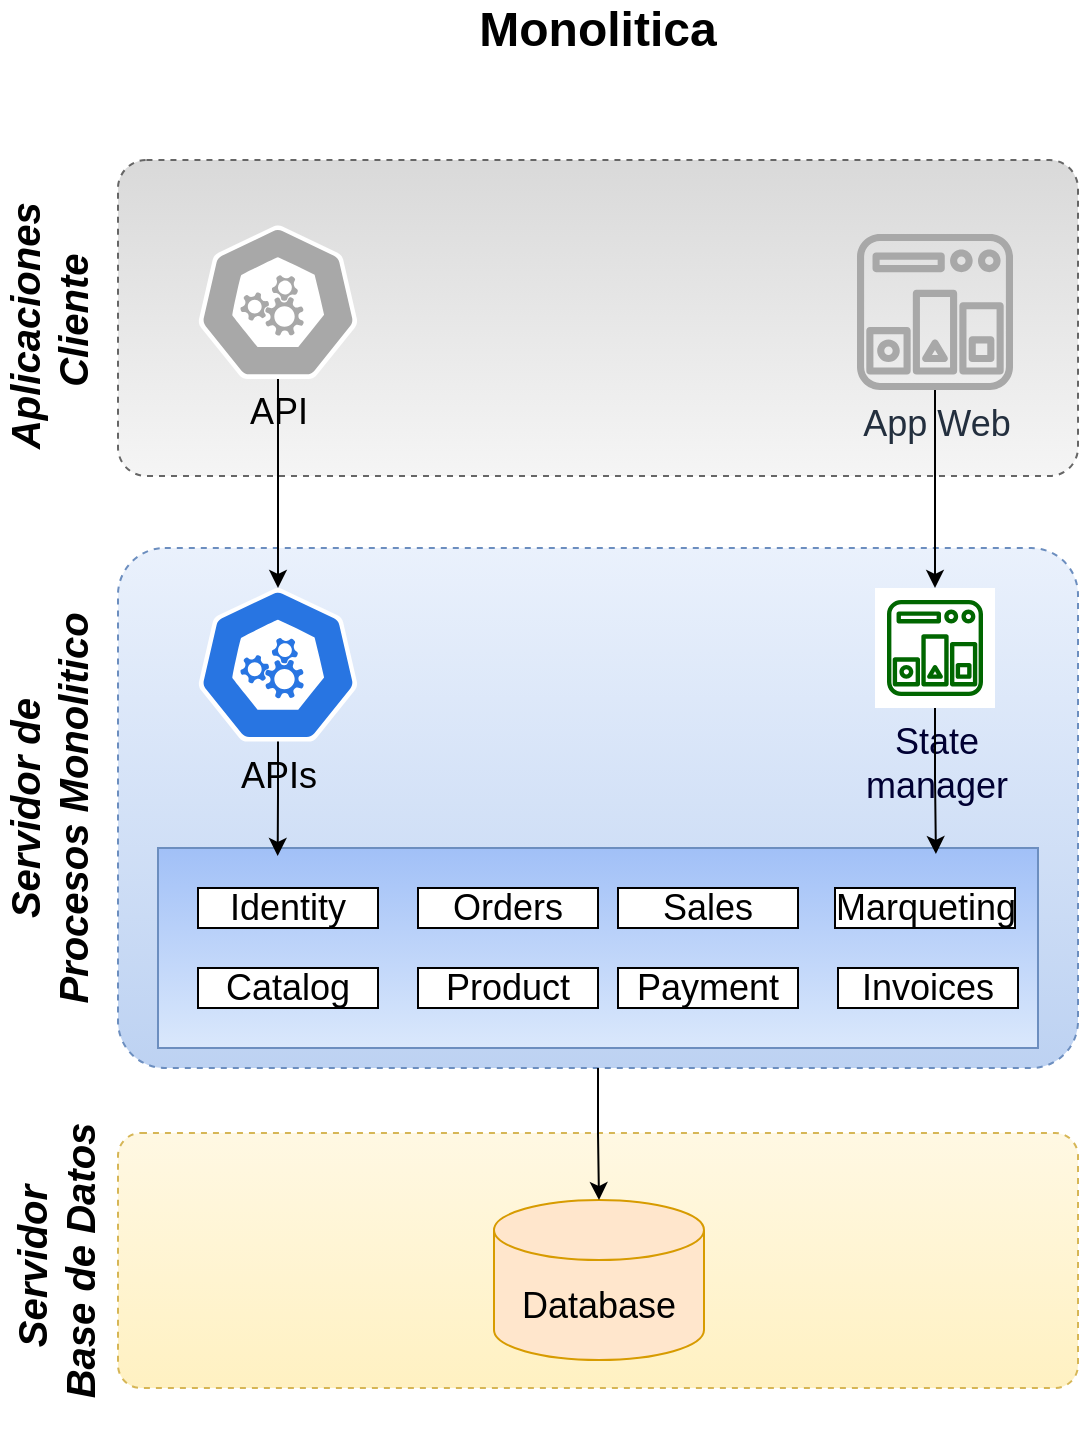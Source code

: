 <mxfile version="24.7.5" pages="3">
  <diagram id="7WJ1k1EOUhtB8v17Vkp1" name="Monolitica">
    <mxGraphModel dx="1518" dy="731" grid="1" gridSize="10" guides="1" tooltips="1" connect="1" arrows="1" fold="1" page="1" pageScale="1" pageWidth="1169" pageHeight="827" math="0" shadow="0">
      <root>
        <mxCell id="0" />
        <mxCell id="1" parent="0" />
        <mxCell id="yDUCki5_AiklFK0si5wd-4" value="" style="rounded=1;whiteSpace=wrap;html=1;fontSize=18;arcSize=9;dashed=1;fillColor=#EAF1FC;gradientColor=#BDD2F2;strokeColor=#6c8ebf;" parent="1" vertex="1">
          <mxGeometry x="345" y="284" width="480" height="260" as="geometry" />
        </mxCell>
        <mxCell id="yDUCki5_AiklFK0si5wd-22" value="" style="rounded=1;whiteSpace=wrap;html=1;fontSize=18;arcSize=9;dashed=1;fillColor=#FFF8E3;gradientColor=#FFF1C2;strokeColor=#d6b656;" parent="1" vertex="1">
          <mxGeometry x="345" y="576.5" width="480" height="127.5" as="geometry" />
        </mxCell>
        <mxCell id="yDUCki5_AiklFK0si5wd-1" value="" style="rounded=1;whiteSpace=wrap;html=1;fontSize=18;arcSize=9;dashed=1;fillColor=#f5f5f5;gradientColor=#D9D9D9;strokeColor=#666666;gradientDirection=north;" parent="1" vertex="1">
          <mxGeometry x="345" y="90" width="480" height="158" as="geometry" />
        </mxCell>
        <mxCell id="yDUCki5_AiklFK0si5wd-2" value="API" style="aspect=fixed;sketch=0;html=1;dashed=0;whitespace=wrap;verticalLabelPosition=bottom;verticalAlign=top;fillColor=#A8A8A8;strokeColor=#ffffff;points=[[0.005,0.63,0],[0.1,0.2,0],[0.9,0.2,0],[0.5,0,0],[0.995,0.63,0],[0.72,0.99,0],[0.5,1,0],[0.28,0.99,0]];shape=mxgraph.kubernetes.icon2;prIcon=api;fontSize=18;" parent="1" vertex="1">
          <mxGeometry x="385" y="122.68" width="80" height="76.8" as="geometry" />
        </mxCell>
        <mxCell id="yDUCki5_AiklFK0si5wd-20" style="edgeStyle=orthogonalEdgeStyle;rounded=0;orthogonalLoop=1;jettySize=auto;html=1;" parent="1" source="yDUCki5_AiklFK0si5wd-3" target="yDUCki5_AiklFK0si5wd-5" edge="1">
          <mxGeometry relative="1" as="geometry" />
        </mxCell>
        <mxCell id="yDUCki5_AiklFK0si5wd-3" value="App Web" style="sketch=0;outlineConnect=0;fontColor=#232F3E;gradientColor=none;fillColor=#A8A8A8;strokeColor=none;dashed=0;verticalLabelPosition=bottom;verticalAlign=top;align=center;html=1;fontSize=18;fontStyle=0;aspect=fixed;pointerEvents=1;shape=mxgraph.aws4.state_manager;" parent="1" vertex="1">
          <mxGeometry x="714.5" y="127" width="78" height="78" as="geometry" />
        </mxCell>
        <mxCell id="yDUCki5_AiklFK0si5wd-5" value="State&#xa;manager" style="sketch=0;outlineConnect=0;fontColor=#000033;gradientColor=none;strokeColor=#006600;fillColor=#ffffff;dashed=0;verticalLabelPosition=bottom;verticalAlign=top;align=center;html=1;fontSize=18;fontStyle=0;aspect=fixed;shape=mxgraph.aws4.resourceIcon;resIcon=mxgraph.aws4.state_manager;" parent="1" vertex="1">
          <mxGeometry x="723.5" y="304" width="60" height="60" as="geometry" />
        </mxCell>
        <mxCell id="yDUCki5_AiklFK0si5wd-6" value="APIs" style="aspect=fixed;sketch=0;html=1;dashed=0;whitespace=wrap;verticalLabelPosition=bottom;verticalAlign=top;fillColor=#2875E2;strokeColor=#ffffff;points=[[0.005,0.63,0],[0.1,0.2,0],[0.9,0.2,0],[0.5,0,0],[0.995,0.63,0],[0.72,0.99,0],[0.5,1,0],[0.28,0.99,0]];shape=mxgraph.kubernetes.icon2;prIcon=api;fontSize=18;" parent="1" vertex="1">
          <mxGeometry x="385" y="304" width="80" height="76.8" as="geometry" />
        </mxCell>
        <mxCell id="yDUCki5_AiklFK0si5wd-7" value="" style="rounded=0;whiteSpace=wrap;html=1;fontSize=18;fillColor=#dae8fc;gradientColor=#A1C0F7;strokeColor=#6c8ebf;gradientDirection=north;" parent="1" vertex="1">
          <mxGeometry x="365" y="434" width="440" height="100" as="geometry" />
        </mxCell>
        <mxCell id="yDUCki5_AiklFK0si5wd-8" value="Identity" style="rounded=0;whiteSpace=wrap;html=1;fontSize=18;" parent="1" vertex="1">
          <mxGeometry x="385" y="454" width="90" height="20" as="geometry" />
        </mxCell>
        <mxCell id="yDUCki5_AiklFK0si5wd-9" value="Orders" style="rounded=0;whiteSpace=wrap;html=1;fontSize=18;" parent="1" vertex="1">
          <mxGeometry x="495" y="454" width="90" height="20" as="geometry" />
        </mxCell>
        <mxCell id="yDUCki5_AiklFK0si5wd-10" value="Sales" style="rounded=0;whiteSpace=wrap;html=1;fontSize=18;" parent="1" vertex="1">
          <mxGeometry x="595" y="454" width="90" height="20" as="geometry" />
        </mxCell>
        <mxCell id="yDUCki5_AiklFK0si5wd-11" value="Marqueting" style="rounded=0;whiteSpace=wrap;html=1;fontSize=18;" parent="1" vertex="1">
          <mxGeometry x="703.5" y="454" width="90" height="20" as="geometry" />
        </mxCell>
        <mxCell id="yDUCki5_AiklFK0si5wd-12" value="Product" style="rounded=0;whiteSpace=wrap;html=1;fontSize=18;" parent="1" vertex="1">
          <mxGeometry x="495" y="494" width="90" height="20" as="geometry" />
        </mxCell>
        <mxCell id="yDUCki5_AiklFK0si5wd-13" value="Catalog" style="rounded=0;whiteSpace=wrap;html=1;fontSize=18;" parent="1" vertex="1">
          <mxGeometry x="385" y="494" width="90" height="20" as="geometry" />
        </mxCell>
        <mxCell id="yDUCki5_AiklFK0si5wd-14" value="Payment" style="rounded=0;whiteSpace=wrap;html=1;fontSize=18;" parent="1" vertex="1">
          <mxGeometry x="595" y="494" width="90" height="20" as="geometry" />
        </mxCell>
        <mxCell id="yDUCki5_AiklFK0si5wd-15" value="Invoices" style="rounded=0;whiteSpace=wrap;html=1;fontSize=18;" parent="1" vertex="1">
          <mxGeometry x="705" y="494" width="90" height="20" as="geometry" />
        </mxCell>
        <mxCell id="yDUCki5_AiklFK0si5wd-16" style="edgeStyle=orthogonalEdgeStyle;rounded=0;orthogonalLoop=1;jettySize=auto;html=1;entryX=0.884;entryY=0.03;entryDx=0;entryDy=0;entryPerimeter=0;fontSize=18;" parent="1" source="yDUCki5_AiklFK0si5wd-5" target="yDUCki5_AiklFK0si5wd-7" edge="1">
          <mxGeometry relative="1" as="geometry" />
        </mxCell>
        <mxCell id="yDUCki5_AiklFK0si5wd-17" style="edgeStyle=orthogonalEdgeStyle;rounded=0;orthogonalLoop=1;jettySize=auto;html=1;entryX=0.136;entryY=0.04;entryDx=0;entryDy=0;entryPerimeter=0;fontSize=18;" parent="1" source="yDUCki5_AiklFK0si5wd-6" target="yDUCki5_AiklFK0si5wd-7" edge="1">
          <mxGeometry relative="1" as="geometry" />
        </mxCell>
        <mxCell id="yDUCki5_AiklFK0si5wd-18" value="Database" style="shape=cylinder3;whiteSpace=wrap;html=1;boundedLbl=1;backgroundOutline=1;size=15;fillColor=#ffe6cc;strokeColor=#d79b00;fontSize=18;" parent="1" vertex="1">
          <mxGeometry x="533" y="610" width="105" height="80" as="geometry" />
        </mxCell>
        <mxCell id="yDUCki5_AiklFK0si5wd-19" style="edgeStyle=orthogonalEdgeStyle;rounded=0;orthogonalLoop=1;jettySize=auto;html=1;entryX=0.5;entryY=0;entryDx=0;entryDy=0;entryPerimeter=0;fontSize=18;" parent="1" source="yDUCki5_AiklFK0si5wd-4" target="yDUCki5_AiklFK0si5wd-18" edge="1">
          <mxGeometry relative="1" as="geometry" />
        </mxCell>
        <mxCell id="yDUCki5_AiklFK0si5wd-21" style="edgeStyle=orthogonalEdgeStyle;rounded=0;orthogonalLoop=1;jettySize=auto;html=1;entryX=0.5;entryY=0;entryDx=0;entryDy=0;entryPerimeter=0;" parent="1" source="yDUCki5_AiklFK0si5wd-2" target="yDUCki5_AiklFK0si5wd-6" edge="1">
          <mxGeometry relative="1" as="geometry" />
        </mxCell>
        <mxCell id="yDUCki5_AiklFK0si5wd-23" value="Aplicaciones&amp;nbsp;&lt;div&gt;Cliente&lt;/div&gt;" style="text;html=1;align=center;verticalAlign=middle;whiteSpace=wrap;rounded=0;fontSize=20;fontStyle=3;rotation=-90;" parent="1" vertex="1">
          <mxGeometry x="210" y="155.08" width="200" height="30" as="geometry" />
        </mxCell>
        <mxCell id="yDUCki5_AiklFK0si5wd-24" value="Servidor&amp;nbsp;&lt;div&gt;Base de Datos&lt;/div&gt;" style="text;html=1;align=center;verticalAlign=middle;whiteSpace=wrap;rounded=0;fontSize=20;fontStyle=3;rotation=-90;" parent="1" vertex="1">
          <mxGeometry x="217" y="625.25" width="193" height="30" as="geometry" />
        </mxCell>
        <mxCell id="yDUCki5_AiklFK0si5wd-25" value="Servidor de Procesos Monolitico" style="text;html=1;align=center;verticalAlign=middle;whiteSpace=wrap;rounded=0;fontSize=20;fontStyle=3;rotation=-90;" parent="1" vertex="1">
          <mxGeometry x="210" y="399" width="200" height="30" as="geometry" />
        </mxCell>
        <mxCell id="yDUCki5_AiklFK0si5wd-27" value="Monolitica" style="text;html=1;align=center;verticalAlign=middle;whiteSpace=wrap;rounded=0;fontSize=24;fontStyle=1" parent="1" vertex="1">
          <mxGeometry x="480" y="10" width="210" height="30" as="geometry" />
        </mxCell>
      </root>
    </mxGraphModel>
  </diagram>
  <diagram id="kv1NkubVBqemww5eLgUQ" name="Microservicios">
    <mxGraphModel dx="1290" dy="621" grid="1" gridSize="10" guides="1" tooltips="1" connect="1" arrows="1" fold="1" page="1" pageScale="1" pageWidth="1169" pageHeight="827" math="0" shadow="0">
      <root>
        <mxCell id="0" />
        <mxCell id="1" parent="0" />
        <mxCell id="uDVpMdKTiAAkaG3sgZy--1" value="" style="rounded=1;whiteSpace=wrap;html=1;fontSize=18;arcSize=9;dashed=1;fillColor=#fff2cc;strokeColor=#d6b656;" parent="1" vertex="1">
          <mxGeometry x="186" y="284" width="870" height="260" as="geometry" />
        </mxCell>
        <mxCell id="uDVpMdKTiAAkaG3sgZy--3" value="" style="rounded=1;whiteSpace=wrap;html=1;fontSize=18;arcSize=9;dashed=1;fillColor=#f5f5f5;gradientColor=#D9D9D9;strokeColor=#666666;gradientDirection=north;" parent="1" vertex="1">
          <mxGeometry x="345" y="90" width="480" height="158" as="geometry" />
        </mxCell>
        <mxCell id="uDVpMdKTiAAkaG3sgZy--4" value="API" style="aspect=fixed;sketch=0;html=1;dashed=0;whitespace=wrap;verticalLabelPosition=bottom;verticalAlign=top;fillColor=#A8A8A8;strokeColor=#ffffff;points=[[0.005,0.63,0],[0.1,0.2,0],[0.9,0.2,0],[0.5,0,0],[0.995,0.63,0],[0.72,0.99,0],[0.5,1,0],[0.28,0.99,0]];shape=mxgraph.kubernetes.icon2;prIcon=api;fontSize=18;" parent="1" vertex="1">
          <mxGeometry x="385" y="122.68" width="80" height="76.8" as="geometry" />
        </mxCell>
        <mxCell id="uDVpMdKTiAAkaG3sgZy--5" style="edgeStyle=orthogonalEdgeStyle;rounded=0;orthogonalLoop=1;jettySize=auto;html=1;" parent="1" source="uDVpMdKTiAAkaG3sgZy--6" edge="1">
          <mxGeometry relative="1" as="geometry">
            <mxPoint x="753.5" y="304" as="targetPoint" />
          </mxGeometry>
        </mxCell>
        <mxCell id="uDVpMdKTiAAkaG3sgZy--6" value="App Web" style="sketch=0;outlineConnect=0;fontColor=#232F3E;gradientColor=none;fillColor=#A8A8A8;strokeColor=none;dashed=0;verticalLabelPosition=bottom;verticalAlign=top;align=center;html=1;fontSize=18;fontStyle=0;aspect=fixed;pointerEvents=1;shape=mxgraph.aws4.state_manager;" parent="1" vertex="1">
          <mxGeometry x="714.5" y="127" width="78" height="78" as="geometry" />
        </mxCell>
        <mxCell id="uDVpMdKTiAAkaG3sgZy--9" value="API GATEWAY" style="rounded=0;whiteSpace=wrap;html=1;fontSize=18;fillColor=#dae8fc;strokeColor=#6c8ebf;gradientDirection=north;" parent="1" vertex="1">
          <mxGeometry x="206" y="310" width="830" height="36" as="geometry" />
        </mxCell>
        <mxCell id="uDVpMdKTiAAkaG3sgZy--22" style="edgeStyle=orthogonalEdgeStyle;rounded=0;orthogonalLoop=1;jettySize=auto;html=1;entryX=0.5;entryY=0;entryDx=0;entryDy=0;entryPerimeter=0;" parent="1" source="uDVpMdKTiAAkaG3sgZy--4" edge="1">
          <mxGeometry relative="1" as="geometry">
            <mxPoint x="425" y="304" as="targetPoint" />
          </mxGeometry>
        </mxCell>
        <mxCell id="uDVpMdKTiAAkaG3sgZy--23" value="Aplicaciones&amp;nbsp;&lt;div&gt;Cliente&lt;/div&gt;" style="text;html=1;align=center;verticalAlign=middle;whiteSpace=wrap;rounded=0;fontSize=20;fontStyle=3;rotation=0;" parent="1" vertex="1">
          <mxGeometry x="485" y="110.0" width="200" height="30" as="geometry" />
        </mxCell>
        <mxCell id="uDVpMdKTiAAkaG3sgZy--26" value="Microservicios" style="text;html=1;align=center;verticalAlign=middle;whiteSpace=wrap;rounded=0;fontSize=24;fontStyle=1" parent="1" vertex="1">
          <mxGeometry x="477" y="30" width="210" height="30" as="geometry" />
        </mxCell>
        <mxCell id="uDVpMdKTiAAkaG3sgZy--27" value="Servicio Identity" style="aspect=fixed;sketch=0;html=1;dashed=0;whitespace=wrap;verticalLabelPosition=bottom;verticalAlign=top;fillColor=#2875E2;strokeColor=#ffffff;points=[[0.005,0.63,0],[0.1,0.2,0],[0.9,0.2,0],[0.5,0,0],[0.995,0.63,0],[0.72,0.99,0],[0.5,1,0],[0.28,0.99,0]];shape=mxgraph.kubernetes.icon2;prIcon=api" parent="1" vertex="1">
          <mxGeometry x="206" y="360" width="50" height="48" as="geometry" />
        </mxCell>
        <mxCell id="uDVpMdKTiAAkaG3sgZy--28" value="Servicio Orders" style="aspect=fixed;sketch=0;html=1;dashed=0;whitespace=wrap;verticalLabelPosition=bottom;verticalAlign=top;fillColor=#2875E2;strokeColor=#ffffff;points=[[0.005,0.63,0],[0.1,0.2,0],[0.9,0.2,0],[0.5,0,0],[0.995,0.63,0],[0.72,0.99,0],[0.5,1,0],[0.28,0.99,0]];shape=mxgraph.kubernetes.icon2;prIcon=api" parent="1" vertex="1">
          <mxGeometry x="314" y="360" width="50" height="48" as="geometry" />
        </mxCell>
        <mxCell id="uDVpMdKTiAAkaG3sgZy--29" value="Servicio Marketing" style="aspect=fixed;sketch=0;html=1;dashed=0;whitespace=wrap;verticalLabelPosition=bottom;verticalAlign=top;fillColor=#2875E2;strokeColor=#ffffff;points=[[0.005,0.63,0],[0.1,0.2,0],[0.9,0.2,0],[0.5,0,0],[0.995,0.63,0],[0.72,0.99,0],[0.5,1,0],[0.28,0.99,0]];shape=mxgraph.kubernetes.icon2;prIcon=api" parent="1" vertex="1">
          <mxGeometry x="529.5" y="360" width="50" height="48" as="geometry" />
        </mxCell>
        <mxCell id="uDVpMdKTiAAkaG3sgZy--30" value="Servicio Sales" style="aspect=fixed;sketch=0;html=1;dashed=0;whitespace=wrap;verticalLabelPosition=bottom;verticalAlign=top;fillColor=#2875E2;strokeColor=#ffffff;points=[[0.005,0.63,0],[0.1,0.2,0],[0.9,0.2,0],[0.5,0,0],[0.995,0.63,0],[0.72,0.99,0],[0.5,1,0],[0.28,0.99,0]];shape=mxgraph.kubernetes.icon2;prIcon=api" parent="1" vertex="1">
          <mxGeometry x="422" y="360" width="50" height="48" as="geometry" />
        </mxCell>
        <mxCell id="uDVpMdKTiAAkaG3sgZy--31" value="Servicio Catalog" style="aspect=fixed;sketch=0;html=1;dashed=0;whitespace=wrap;verticalLabelPosition=bottom;verticalAlign=top;fillColor=#2875E2;strokeColor=#ffffff;points=[[0.005,0.63,0],[0.1,0.2,0],[0.9,0.2,0],[0.5,0,0],[0.995,0.63,0],[0.72,0.99,0],[0.5,1,0],[0.28,0.99,0]];shape=mxgraph.kubernetes.icon2;prIcon=api" parent="1" vertex="1">
          <mxGeometry x="636" y="360" width="50" height="48" as="geometry" />
        </mxCell>
        <mxCell id="uDVpMdKTiAAkaG3sgZy--32" value="Servicio Product" style="aspect=fixed;sketch=0;html=1;dashed=0;whitespace=wrap;verticalLabelPosition=bottom;verticalAlign=top;fillColor=#2875E2;strokeColor=#ffffff;points=[[0.005,0.63,0],[0.1,0.2,0],[0.9,0.2,0],[0.5,0,0],[0.995,0.63,0],[0.72,0.99,0],[0.5,1,0],[0.28,0.99,0]];shape=mxgraph.kubernetes.icon2;prIcon=api" parent="1" vertex="1">
          <mxGeometry x="744" y="360" width="50" height="48" as="geometry" />
        </mxCell>
        <mxCell id="uDVpMdKTiAAkaG3sgZy--33" value="Servicio Invoices" style="aspect=fixed;sketch=0;html=1;dashed=0;whitespace=wrap;verticalLabelPosition=bottom;verticalAlign=top;fillColor=#2875E2;strokeColor=#ffffff;points=[[0.005,0.63,0],[0.1,0.2,0],[0.9,0.2,0],[0.5,0,0],[0.995,0.63,0],[0.72,0.99,0],[0.5,1,0],[0.28,0.99,0]];shape=mxgraph.kubernetes.icon2;prIcon=api" parent="1" vertex="1">
          <mxGeometry x="959.5" y="360" width="50" height="48" as="geometry" />
        </mxCell>
        <mxCell id="uDVpMdKTiAAkaG3sgZy--34" value="Servicio Payment" style="aspect=fixed;sketch=0;html=1;dashed=0;whitespace=wrap;verticalLabelPosition=bottom;verticalAlign=top;fillColor=#2875E2;strokeColor=#ffffff;points=[[0.005,0.63,0],[0.1,0.2,0],[0.9,0.2,0],[0.5,0,0],[0.995,0.63,0],[0.72,0.99,0],[0.5,1,0],[0.28,0.99,0]];shape=mxgraph.kubernetes.icon2;prIcon=api" parent="1" vertex="1">
          <mxGeometry x="852" y="360" width="50" height="48" as="geometry" />
        </mxCell>
        <mxCell id="uDVpMdKTiAAkaG3sgZy--35" value="" style="shape=cylinder3;whiteSpace=wrap;html=1;boundedLbl=1;backgroundOutline=1;size=5.667;" parent="1" vertex="1">
          <mxGeometry x="217.5" y="460" width="28.5" height="40" as="geometry" />
        </mxCell>
        <mxCell id="uDVpMdKTiAAkaG3sgZy--36" style="edgeStyle=orthogonalEdgeStyle;rounded=0;orthogonalLoop=1;jettySize=auto;html=1;entryX=0.5;entryY=0;entryDx=0;entryDy=0;entryPerimeter=0;" parent="1" source="uDVpMdKTiAAkaG3sgZy--27" target="uDVpMdKTiAAkaG3sgZy--35" edge="1">
          <mxGeometry relative="1" as="geometry" />
        </mxCell>
        <mxCell id="uDVpMdKTiAAkaG3sgZy--37" value="" style="shape=cylinder3;whiteSpace=wrap;html=1;boundedLbl=1;backgroundOutline=1;size=5.667;" parent="1" vertex="1">
          <mxGeometry x="324.75" y="460" width="28.5" height="40" as="geometry" />
        </mxCell>
        <mxCell id="uDVpMdKTiAAkaG3sgZy--39" style="edgeStyle=orthogonalEdgeStyle;rounded=0;orthogonalLoop=1;jettySize=auto;html=1;entryX=0.5;entryY=0;entryDx=0;entryDy=0;entryPerimeter=0;" parent="1" source="uDVpMdKTiAAkaG3sgZy--28" target="uDVpMdKTiAAkaG3sgZy--37" edge="1">
          <mxGeometry relative="1" as="geometry" />
        </mxCell>
        <mxCell id="uDVpMdKTiAAkaG3sgZy--40" value="" style="shape=cylinder3;whiteSpace=wrap;html=1;boundedLbl=1;backgroundOutline=1;size=5.667;" parent="1" vertex="1">
          <mxGeometry x="432.75" y="460" width="28.5" height="40" as="geometry" />
        </mxCell>
        <mxCell id="uDVpMdKTiAAkaG3sgZy--41" style="edgeStyle=orthogonalEdgeStyle;rounded=0;orthogonalLoop=1;jettySize=auto;html=1;entryX=0.5;entryY=0;entryDx=0;entryDy=0;entryPerimeter=0;" parent="1" source="uDVpMdKTiAAkaG3sgZy--30" target="uDVpMdKTiAAkaG3sgZy--40" edge="1">
          <mxGeometry relative="1" as="geometry" />
        </mxCell>
        <mxCell id="uDVpMdKTiAAkaG3sgZy--42" value="" style="shape=cylinder3;whiteSpace=wrap;html=1;boundedLbl=1;backgroundOutline=1;size=5.667;" parent="1" vertex="1">
          <mxGeometry x="540.25" y="460" width="28.5" height="40" as="geometry" />
        </mxCell>
        <mxCell id="uDVpMdKTiAAkaG3sgZy--43" style="edgeStyle=orthogonalEdgeStyle;rounded=0;orthogonalLoop=1;jettySize=auto;html=1;entryX=0.5;entryY=0;entryDx=0;entryDy=0;entryPerimeter=0;" parent="1" source="uDVpMdKTiAAkaG3sgZy--29" target="uDVpMdKTiAAkaG3sgZy--42" edge="1">
          <mxGeometry relative="1" as="geometry" />
        </mxCell>
        <mxCell id="uDVpMdKTiAAkaG3sgZy--44" value="" style="shape=cylinder3;whiteSpace=wrap;html=1;boundedLbl=1;backgroundOutline=1;size=5.667;" parent="1" vertex="1">
          <mxGeometry x="646.75" y="460" width="28.5" height="40" as="geometry" />
        </mxCell>
        <mxCell id="uDVpMdKTiAAkaG3sgZy--45" value="" style="shape=cylinder3;whiteSpace=wrap;html=1;boundedLbl=1;backgroundOutline=1;size=5.667;" parent="1" vertex="1">
          <mxGeometry x="754.75" y="460" width="28.5" height="40" as="geometry" />
        </mxCell>
        <mxCell id="uDVpMdKTiAAkaG3sgZy--46" value="" style="shape=cylinder3;whiteSpace=wrap;html=1;boundedLbl=1;backgroundOutline=1;size=5.667;" parent="1" vertex="1">
          <mxGeometry x="862.75" y="460" width="28.5" height="40" as="geometry" />
        </mxCell>
        <mxCell id="uDVpMdKTiAAkaG3sgZy--47" value="" style="shape=cylinder3;whiteSpace=wrap;html=1;boundedLbl=1;backgroundOutline=1;size=5.667;" parent="1" vertex="1">
          <mxGeometry x="970.25" y="460" width="28.5" height="40" as="geometry" />
        </mxCell>
        <mxCell id="uDVpMdKTiAAkaG3sgZy--48" value="Postgresql" style="text;html=1;align=center;verticalAlign=middle;whiteSpace=wrap;rounded=0;" parent="1" vertex="1">
          <mxGeometry x="309" y="500" width="60" height="30" as="geometry" />
        </mxCell>
        <mxCell id="uDVpMdKTiAAkaG3sgZy--49" value="Mysql" style="text;html=1;align=center;verticalAlign=middle;whiteSpace=wrap;rounded=0;" parent="1" vertex="1">
          <mxGeometry x="417" y="500" width="60" height="30" as="geometry" />
        </mxCell>
        <mxCell id="uDVpMdKTiAAkaG3sgZy--50" value="mongoDB" style="text;html=1;align=center;verticalAlign=middle;whiteSpace=wrap;rounded=0;" parent="1" vertex="1">
          <mxGeometry x="525" y="500" width="60" height="30" as="geometry" />
        </mxCell>
        <mxCell id="uDVpMdKTiAAkaG3sgZy--51" value="Redis Cache" style="text;html=1;align=center;verticalAlign=middle;whiteSpace=wrap;rounded=0;" parent="1" vertex="1">
          <mxGeometry x="631" y="500" width="60" height="30" as="geometry" />
        </mxCell>
        <mxCell id="uDVpMdKTiAAkaG3sgZy--52" value="RDBMS" style="text;html=1;align=center;verticalAlign=middle;whiteSpace=wrap;rounded=0;fontStyle=2" parent="1" vertex="1">
          <mxGeometry x="739" y="500" width="60" height="30" as="geometry" />
        </mxCell>
        <mxCell id="uDVpMdKTiAAkaG3sgZy--53" value="mongoDB" style="text;html=1;align=center;verticalAlign=middle;whiteSpace=wrap;rounded=0;fontStyle=2" parent="1" vertex="1">
          <mxGeometry x="847" y="500" width="60" height="30" as="geometry" />
        </mxCell>
        <mxCell id="uDVpMdKTiAAkaG3sgZy--54" value="mongoDB" style="text;html=1;align=center;verticalAlign=middle;whiteSpace=wrap;rounded=0;fontStyle=2" parent="1" vertex="1">
          <mxGeometry x="954.5" y="500" width="60" height="30" as="geometry" />
        </mxCell>
        <mxCell id="uDVpMdKTiAAkaG3sgZy--55" style="edgeStyle=orthogonalEdgeStyle;rounded=0;orthogonalLoop=1;jettySize=auto;html=1;entryX=0.5;entryY=0;entryDx=0;entryDy=0;entryPerimeter=0;" parent="1" source="uDVpMdKTiAAkaG3sgZy--31" target="uDVpMdKTiAAkaG3sgZy--44" edge="1">
          <mxGeometry relative="1" as="geometry" />
        </mxCell>
        <mxCell id="uDVpMdKTiAAkaG3sgZy--56" style="edgeStyle=orthogonalEdgeStyle;rounded=0;orthogonalLoop=1;jettySize=auto;html=1;entryX=0.5;entryY=0;entryDx=0;entryDy=0;entryPerimeter=0;" parent="1" source="uDVpMdKTiAAkaG3sgZy--32" target="uDVpMdKTiAAkaG3sgZy--45" edge="1">
          <mxGeometry relative="1" as="geometry" />
        </mxCell>
        <mxCell id="uDVpMdKTiAAkaG3sgZy--57" style="edgeStyle=orthogonalEdgeStyle;rounded=0;orthogonalLoop=1;jettySize=auto;html=1;entryX=0.5;entryY=0;entryDx=0;entryDy=0;entryPerimeter=0;" parent="1" source="uDVpMdKTiAAkaG3sgZy--34" target="uDVpMdKTiAAkaG3sgZy--46" edge="1">
          <mxGeometry relative="1" as="geometry" />
        </mxCell>
        <mxCell id="uDVpMdKTiAAkaG3sgZy--58" style="edgeStyle=orthogonalEdgeStyle;rounded=0;orthogonalLoop=1;jettySize=auto;html=1;entryX=0.5;entryY=0;entryDx=0;entryDy=0;entryPerimeter=0;" parent="1" source="uDVpMdKTiAAkaG3sgZy--33" target="uDVpMdKTiAAkaG3sgZy--47" edge="1">
          <mxGeometry relative="1" as="geometry" />
        </mxCell>
        <mxCell id="uDVpMdKTiAAkaG3sgZy--59" value="" style="shape=cylinder3;whiteSpace=wrap;html=1;boundedLbl=1;backgroundOutline=1;size=15;rotation=-90;fillColor=#d5e8d4;strokeColor=#82b366;" parent="1" vertex="1">
          <mxGeometry x="594.25" y="213.75" width="60" height="852.5" as="geometry" />
        </mxCell>
        <mxCell id="uDVpMdKTiAAkaG3sgZy--61" value="Broker" style="text;html=1;align=center;verticalAlign=middle;whiteSpace=wrap;rounded=0;fontSize=20;" parent="1" vertex="1">
          <mxGeometry x="465" y="625" width="280" height="30" as="geometry" />
        </mxCell>
        <mxCell id="uDVpMdKTiAAkaG3sgZy--62" style="edgeStyle=orthogonalEdgeStyle;rounded=0;orthogonalLoop=1;jettySize=auto;html=1;entryX=1.02;entryY=0.092;entryDx=0;entryDy=0;entryPerimeter=0;exitX=0.995;exitY=0.63;exitDx=0;exitDy=0;exitPerimeter=0;" parent="1" source="uDVpMdKTiAAkaG3sgZy--27" target="uDVpMdKTiAAkaG3sgZy--59" edge="1">
          <mxGeometry relative="1" as="geometry" />
        </mxCell>
        <mxCell id="uDVpMdKTiAAkaG3sgZy--63" style="edgeStyle=orthogonalEdgeStyle;rounded=0;orthogonalLoop=1;jettySize=auto;html=1;exitX=0.995;exitY=0.63;exitDx=0;exitDy=0;exitPerimeter=0;entryX=1.012;entryY=0.221;entryDx=0;entryDy=0;entryPerimeter=0;" parent="1" source="uDVpMdKTiAAkaG3sgZy--28" target="uDVpMdKTiAAkaG3sgZy--59" edge="1">
          <mxGeometry relative="1" as="geometry" />
        </mxCell>
        <mxCell id="uDVpMdKTiAAkaG3sgZy--64" style="edgeStyle=orthogonalEdgeStyle;rounded=0;orthogonalLoop=1;jettySize=auto;html=1;exitX=0.995;exitY=0.63;exitDx=0;exitDy=0;exitPerimeter=0;entryX=1.02;entryY=0.347;entryDx=0;entryDy=0;entryPerimeter=0;" parent="1" source="uDVpMdKTiAAkaG3sgZy--30" target="uDVpMdKTiAAkaG3sgZy--59" edge="1">
          <mxGeometry relative="1" as="geometry" />
        </mxCell>
        <mxCell id="uDVpMdKTiAAkaG3sgZy--65" style="edgeStyle=orthogonalEdgeStyle;rounded=0;orthogonalLoop=1;jettySize=auto;html=1;exitX=0.995;exitY=0.63;exitDx=0;exitDy=0;exitPerimeter=0;entryX=1.012;entryY=0.476;entryDx=0;entryDy=0;entryPerimeter=0;" parent="1" source="uDVpMdKTiAAkaG3sgZy--29" target="uDVpMdKTiAAkaG3sgZy--59" edge="1">
          <mxGeometry relative="1" as="geometry" />
        </mxCell>
        <mxCell id="uDVpMdKTiAAkaG3sgZy--66" style="edgeStyle=orthogonalEdgeStyle;rounded=0;orthogonalLoop=1;jettySize=auto;html=1;exitX=0.995;exitY=0.63;exitDx=0;exitDy=0;exitPerimeter=0;entryX=1.028;entryY=0.595;entryDx=0;entryDy=0;entryPerimeter=0;" parent="1" source="uDVpMdKTiAAkaG3sgZy--31" target="uDVpMdKTiAAkaG3sgZy--59" edge="1">
          <mxGeometry relative="1" as="geometry" />
        </mxCell>
        <mxCell id="uDVpMdKTiAAkaG3sgZy--67" style="edgeStyle=orthogonalEdgeStyle;rounded=0;orthogonalLoop=1;jettySize=auto;html=1;exitX=0.995;exitY=0.63;exitDx=0;exitDy=0;exitPerimeter=0;entryX=1.017;entryY=0.723;entryDx=0;entryDy=0;entryPerimeter=0;" parent="1" source="uDVpMdKTiAAkaG3sgZy--32" target="uDVpMdKTiAAkaG3sgZy--59" edge="1">
          <mxGeometry relative="1" as="geometry" />
        </mxCell>
        <mxCell id="uDVpMdKTiAAkaG3sgZy--68" style="edgeStyle=orthogonalEdgeStyle;rounded=0;orthogonalLoop=1;jettySize=auto;html=1;exitX=0.995;exitY=0.63;exitDx=0;exitDy=0;exitPerimeter=0;entryX=1.006;entryY=0.85;entryDx=0;entryDy=0;entryPerimeter=0;" parent="1" source="uDVpMdKTiAAkaG3sgZy--34" target="uDVpMdKTiAAkaG3sgZy--59" edge="1">
          <mxGeometry relative="1" as="geometry" />
        </mxCell>
        <mxCell id="uDVpMdKTiAAkaG3sgZy--71" style="edgeStyle=orthogonalEdgeStyle;rounded=0;orthogonalLoop=1;jettySize=auto;html=1;exitX=0.995;exitY=0.63;exitDx=0;exitDy=0;exitPerimeter=0;entryX=0.983;entryY=0.975;entryDx=0;entryDy=0;entryPerimeter=0;" parent="1" source="uDVpMdKTiAAkaG3sgZy--33" target="uDVpMdKTiAAkaG3sgZy--59" edge="1">
          <mxGeometry relative="1" as="geometry" />
        </mxCell>
      </root>
    </mxGraphModel>
  </diagram>
  <diagram id="Ht1M8jgEwFfnCIfOTk4-" name="Arq. Basica">
    <mxGraphModel dx="1290" dy="621" grid="1" gridSize="10" guides="1" tooltips="1" connect="1" arrows="1" fold="1" page="1" pageScale="1" pageWidth="1169" pageHeight="827" math="0" shadow="0">
      <root>
        <mxCell id="0" />
        <mxCell id="1" parent="0" />
        <mxCell id="UnbXS70_k2kXj1R6KaeA-20" style="edgeStyle=orthogonalEdgeStyle;rounded=0;orthogonalLoop=1;jettySize=auto;html=1;exitX=0.897;exitY=0.062;exitDx=0;exitDy=0;exitPerimeter=0;strokeWidth=2;fontSize=18;" parent="1" source="UnbXS70_k2kXj1R6KaeA-18" target="UnbXS70_k2kXj1R6KaeA-2" edge="1">
          <mxGeometry relative="1" as="geometry" />
        </mxCell>
        <mxCell id="UnbXS70_k2kXj1R6KaeA-23" style="edgeStyle=orthogonalEdgeStyle;rounded=0;orthogonalLoop=1;jettySize=auto;html=1;exitX=0.906;exitY=1.037;exitDx=0;exitDy=0;exitPerimeter=0;fillColor=#fff2cc;strokeColor=#d6b656;strokeWidth=3;fontSize=18;" parent="1" source="UnbXS70_k2kXj1R6KaeA-18" target="UnbXS70_k2kXj1R6KaeA-8" edge="1">
          <mxGeometry relative="1" as="geometry" />
        </mxCell>
        <mxCell id="UnbXS70_k2kXj1R6KaeA-18" value="" style="rounded=1;whiteSpace=wrap;html=1;fontSize=18;" parent="1" vertex="1">
          <mxGeometry x="230" y="363" width="680" height="146" as="geometry" />
        </mxCell>
        <mxCell id="UnbXS70_k2kXj1R6KaeA-13" value="" style="rounded=1;whiteSpace=wrap;html=1;fontSize=18;" parent="1" vertex="1">
          <mxGeometry x="430.71" y="49" width="290" height="120" as="geometry" />
        </mxCell>
        <mxCell id="UnbXS70_k2kXj1R6KaeA-16" style="edgeStyle=orthogonalEdgeStyle;rounded=0;orthogonalLoop=1;jettySize=auto;html=1;entryX=0.5;entryY=1;entryDx=0;entryDy=0;startArrow=classic;startFill=1;strokeWidth=2;fontSize=18;" parent="1" source="UnbXS70_k2kXj1R6KaeA-1" target="UnbXS70_k2kXj1R6KaeA-13" edge="1">
          <mxGeometry relative="1" as="geometry" />
        </mxCell>
        <mxCell id="UnbXS70_k2kXj1R6KaeA-17" style="edgeStyle=orthogonalEdgeStyle;rounded=0;orthogonalLoop=1;jettySize=auto;html=1;startArrow=classic;startFill=1;strokeWidth=2;fontSize=18;" parent="1" source="UnbXS70_k2kXj1R6KaeA-1" target="UnbXS70_k2kXj1R6KaeA-2" edge="1">
          <mxGeometry relative="1" as="geometry" />
        </mxCell>
        <mxCell id="UnbXS70_k2kXj1R6KaeA-1" value="Gateway" style="outlineConnect=0;dashed=0;verticalLabelPosition=bottom;verticalAlign=top;align=center;html=1;shape=mxgraph.aws3.internet_gateway;fillColor=#F58534;gradientColor=none;fontSize=18;" parent="1" vertex="1">
          <mxGeometry x="541.21" y="239" width="69" height="72" as="geometry" />
        </mxCell>
        <mxCell id="UnbXS70_k2kXj1R6KaeA-2" value="Service Discovery" style="sketch=0;outlineConnect=0;fontColor=#232F3E;gradientColor=none;fillColor=#01A88D;strokeColor=none;dashed=0;verticalLabelPosition=bottom;verticalAlign=top;align=center;html=1;fontSize=18;fontStyle=0;aspect=fixed;shape=mxgraph.aws4.application_discovery_service_aws_discovery_agent;" parent="1" vertex="1">
          <mxGeometry x="801.71" y="243" width="78" height="63" as="geometry" />
        </mxCell>
        <mxCell id="UnbXS70_k2kXj1R6KaeA-3" value="Cuentas" style="aspect=fixed;sketch=0;html=1;dashed=0;whitespace=wrap;verticalLabelPosition=bottom;verticalAlign=top;fillColor=#2875E2;strokeColor=#ffffff;points=[[0.005,0.63,0],[0.1,0.2,0],[0.9,0.2,0],[0.5,0,0],[0.995,0.63,0],[0.72,0.99,0],[0.5,1,0],[0.28,0.99,0]];shape=mxgraph.kubernetes.icon2;prIcon=api;fontSize=18;" parent="1" vertex="1">
          <mxGeometry x="527.21" y="379" width="90" height="86.4" as="geometry" />
        </mxCell>
        <mxCell id="UnbXS70_k2kXj1R6KaeA-4" value="Alpi" style="aspect=fixed;sketch=0;html=1;dashed=0;whitespace=wrap;verticalLabelPosition=bottom;verticalAlign=top;fillColor=#CCCCCC;strokeColor=#ffffff;points=[[0.005,0.63,0],[0.1,0.2,0],[0.9,0.2,0],[0.5,0,0],[0.995,0.63,0],[0.72,0.99,0],[0.5,1,0],[0.28,0.99,0]];shape=mxgraph.kubernetes.icon2;prIcon=api;fontSize=18;" parent="1" vertex="1">
          <mxGeometry x="466.46" y="54.0" width="90" height="86.4" as="geometry" />
        </mxCell>
        <mxCell id="UnbXS70_k2kXj1R6KaeA-5" value="Cards" style="aspect=fixed;sketch=0;html=1;dashed=0;whitespace=wrap;verticalLabelPosition=bottom;verticalAlign=top;fillColor=#2875E2;strokeColor=#ffffff;points=[[0.005,0.63,0],[0.1,0.2,0],[0.9,0.2,0],[0.5,0,0],[0.995,0.63,0],[0.72,0.99,0],[0.5,1,0],[0.28,0.99,0]];shape=mxgraph.kubernetes.icon2;prIcon=api;fontSize=18;" parent="1" vertex="1">
          <mxGeometry x="801.71" y="379" width="90" height="86.4" as="geometry" />
        </mxCell>
        <mxCell id="UnbXS70_k2kXj1R6KaeA-6" value="Event Broker" style="sketch=0;points=[[0,0,0],[0.25,0,0],[0.5,0,0],[0.75,0,0],[1,0,0],[0,1,0],[0.25,1,0],[0.5,1,0],[0.75,1,0],[1,1,0],[0,0.25,0],[0,0.5,0],[0,0.75,0],[1,0.25,0],[1,0.5,0],[1,0.75,0]];outlineConnect=0;fontColor=#232F3E;fillColor=#8C4FFF;strokeColor=#ffffff;dashed=0;verticalLabelPosition=bottom;verticalAlign=top;align=center;html=1;fontSize=18;fontStyle=0;aspect=fixed;shape=mxgraph.aws4.resourceIcon;resIcon=mxgraph.aws4.managed_streaming_for_kafka;" parent="1" vertex="1">
          <mxGeometry x="533.21" y="559" width="78" height="78" as="geometry" />
        </mxCell>
        <mxCell id="UnbXS70_k2kXj1R6KaeA-24" style="edgeStyle=orthogonalEdgeStyle;rounded=0;orthogonalLoop=1;jettySize=auto;html=1;fillColor=#fff2cc;strokeColor=#d6b656;strokeWidth=3;fontSize=18;" parent="1" source="UnbXS70_k2kXj1R6KaeA-7" target="UnbXS70_k2kXj1R6KaeA-8" edge="1">
          <mxGeometry relative="1" as="geometry" />
        </mxCell>
        <mxCell id="UnbXS70_k2kXj1R6KaeA-7" value="Message" style="aspect=fixed;sketch=0;html=1;dashed=0;whitespace=wrap;verticalLabelPosition=bottom;verticalAlign=top;fillColor=#2875E2;strokeColor=#ffffff;points=[[0.005,0.63,0],[0.1,0.2,0],[0.9,0.2,0],[0.5,0,0],[0.995,0.63,0],[0.72,0.99,0],[0.5,1,0],[0.28,0.99,0]];shape=mxgraph.kubernetes.icon2;prIcon=api;fontSize=18;" parent="1" vertex="1">
          <mxGeometry x="527.71" y="699" width="90" height="86.4" as="geometry" />
        </mxCell>
        <mxCell id="UnbXS70_k2kXj1R6KaeA-8" value="Grafana/Prometheus" style="sketch=0;outlineConnect=0;fontColor=#232F3E;gradientColor=none;fillColor=#8C4FFF;strokeColor=none;dashed=0;verticalLabelPosition=bottom;verticalAlign=top;align=center;html=1;fontSize=18;fontStyle=0;aspect=fixed;pointerEvents=1;shape=mxgraph.aws4.opensearch_observability;" parent="1" vertex="1">
          <mxGeometry x="807.71" y="703" width="78" height="78" as="geometry" />
        </mxCell>
        <mxCell id="UnbXS70_k2kXj1R6KaeA-11" value="Security" style="image;aspect=fixed;perimeter=ellipsePerimeter;html=1;align=center;shadow=0;dashed=0;spacingTop=3;image=img/lib/active_directory/security.svg;fontSize=18;" parent="1" vertex="1">
          <mxGeometry x="489.71" y="199" width="31.5" height="50" as="geometry" />
        </mxCell>
        <mxCell id="UnbXS70_k2kXj1R6KaeA-14" value="Loans" style="aspect=fixed;sketch=0;html=1;dashed=0;whitespace=wrap;verticalLabelPosition=bottom;verticalAlign=top;fillColor=#2875E2;strokeColor=#ffffff;points=[[0.005,0.63,0],[0.1,0.2,0],[0.9,0.2,0],[0.5,0,0],[0.995,0.63,0],[0.72,0.99,0],[0.5,1,0],[0.28,0.99,0]];shape=mxgraph.kubernetes.icon2;prIcon=api;fontSize=18;" parent="1" vertex="1">
          <mxGeometry x="260" y="379" width="90" height="86.4" as="geometry" />
        </mxCell>
        <mxCell id="UnbXS70_k2kXj1R6KaeA-21" style="edgeStyle=orthogonalEdgeStyle;rounded=0;orthogonalLoop=1;jettySize=auto;html=1;entryX=0.5;entryY=0;entryDx=0;entryDy=0;entryPerimeter=0;startArrow=classic;startFill=1;dashed=1;strokeWidth=2;fontSize=18;" parent="1" source="UnbXS70_k2kXj1R6KaeA-3" target="UnbXS70_k2kXj1R6KaeA-6" edge="1">
          <mxGeometry relative="1" as="geometry" />
        </mxCell>
        <mxCell id="UnbXS70_k2kXj1R6KaeA-22" style="edgeStyle=orthogonalEdgeStyle;rounded=0;orthogonalLoop=1;jettySize=auto;html=1;entryX=0.5;entryY=0;entryDx=0;entryDy=0;entryPerimeter=0;startArrow=classic;startFill=1;dashed=1;strokeWidth=2;fontSize=18;" parent="1" source="UnbXS70_k2kXj1R6KaeA-6" target="UnbXS70_k2kXj1R6KaeA-7" edge="1">
          <mxGeometry relative="1" as="geometry" />
        </mxCell>
        <mxCell id="UnbXS70_k2kXj1R6KaeA-25" style="edgeStyle=orthogonalEdgeStyle;rounded=0;orthogonalLoop=1;jettySize=auto;html=1;entryX=0.508;entryY=0.007;entryDx=0;entryDy=0;entryPerimeter=0;startArrow=classic;startFill=1;strokeWidth=2;fontSize=18;" parent="1" source="UnbXS70_k2kXj1R6KaeA-1" target="UnbXS70_k2kXj1R6KaeA-18" edge="1">
          <mxGeometry relative="1" as="geometry" />
        </mxCell>
        <mxCell id="Zo4lbG6RaiwPHi_krfJ1-2" value="App Web" style="sketch=0;outlineConnect=0;fontColor=#232F3E;gradientColor=none;fillColor=#CCCCCC;strokeColor=none;dashed=0;verticalLabelPosition=bottom;verticalAlign=top;align=center;html=1;fontSize=18;fontStyle=0;aspect=fixed;pointerEvents=1;shape=mxgraph.aws4.state_manager;" parent="1" vertex="1">
          <mxGeometry x="610.21" y="61" width="78" height="78" as="geometry" />
        </mxCell>
      </root>
    </mxGraphModel>
  </diagram>
</mxfile>
